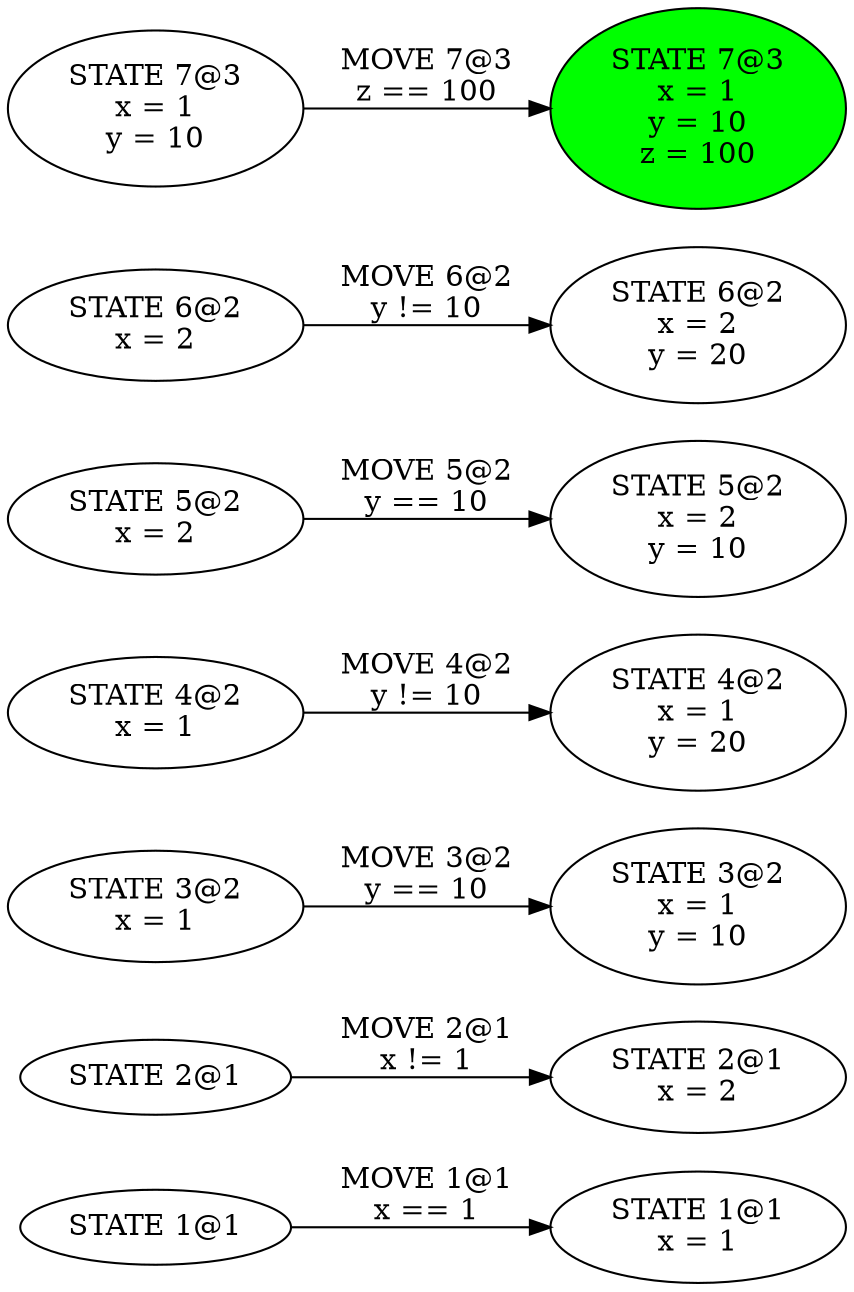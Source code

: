 digraph G {
rankdir=LR;
splines=line;
"STATE 1@1\n";
"STATE 1@1\nx = 1\n";
"STATE 1@1\n" -> "STATE 1@1\nx = 1\n"  [label="MOVE 1@1\nx == 1"];
"STATE 2@1\n";
"STATE 2@1\nx = 2\n";
"STATE 2@1\n" -> "STATE 2@1\nx = 2\n"  [label="MOVE 2@1\nx != 1"];
"STATE 3@2\nx = 1\n";
"STATE 3@2\nx = 1\ny = 10\n";
"STATE 3@2\nx = 1\n" -> "STATE 3@2\nx = 1\ny = 10\n"  [label="MOVE 3@2\ny == 10"];
"STATE 4@2\nx = 1\n";
"STATE 4@2\nx = 1\ny = 20\n";
"STATE 4@2\nx = 1\n" -> "STATE 4@2\nx = 1\ny = 20\n"  [label="MOVE 4@2\ny != 10"];
"STATE 5@2\nx = 2\n";
"STATE 5@2\nx = 2\ny = 10\n";
"STATE 5@2\nx = 2\n" -> "STATE 5@2\nx = 2\ny = 10\n"  [label="MOVE 5@2\ny == 10"];
"STATE 6@2\nx = 2\n";
"STATE 6@2\nx = 2\ny = 20\n";
"STATE 6@2\nx = 2\n" -> "STATE 6@2\nx = 2\ny = 20\n"  [label="MOVE 6@2\ny != 10"];
"STATE 7@3\nx = 1\ny = 10\n";
"STATE 7@3\nx = 1\ny = 10\nz = 100\n";
"STATE 7@3\nx = 1\ny = 10\n" -> "STATE 7@3\nx = 1\ny = 10\nz = 100\n"  [label="MOVE 7@3\nz == 100"];
"STATE 7@3\nx = 1\ny = 10\nz = 100\n" [fillcolor=green, style=filled];
}
